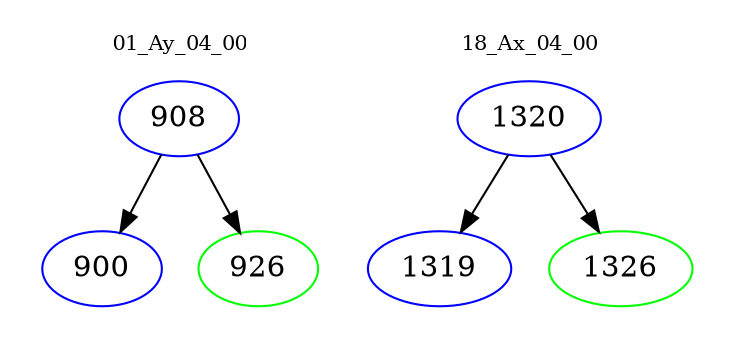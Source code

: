 digraph{
subgraph cluster_0 {
color = white
label = "01_Ay_04_00";
fontsize=10;
T0_908 [label="908", color="blue"]
T0_908 -> T0_900 [color="black"]
T0_900 [label="900", color="blue"]
T0_908 -> T0_926 [color="black"]
T0_926 [label="926", color="green"]
}
subgraph cluster_1 {
color = white
label = "18_Ax_04_00";
fontsize=10;
T1_1320 [label="1320", color="blue"]
T1_1320 -> T1_1319 [color="black"]
T1_1319 [label="1319", color="blue"]
T1_1320 -> T1_1326 [color="black"]
T1_1326 [label="1326", color="green"]
}
}
